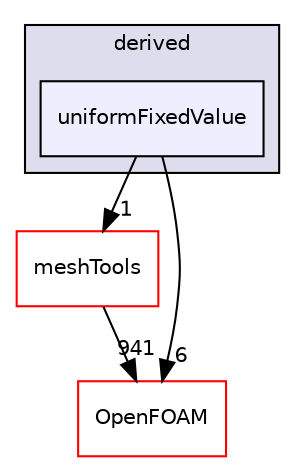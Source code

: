digraph "src/fvMotionSolver/pointPatchFields/derived/uniformFixedValue" {
  bgcolor=transparent;
  compound=true
  node [ fontsize="10", fontname="Helvetica"];
  edge [ labelfontsize="10", labelfontname="Helvetica"];
  subgraph clusterdir_afe439a792340c5c5371397d2612bb80 {
    graph [ bgcolor="#ddddee", pencolor="black", label="derived" fontname="Helvetica", fontsize="10", URL="dir_afe439a792340c5c5371397d2612bb80.html"]
  dir_5c15f6f854e748bf0d8eaaf79c262a00 [shape=box, label="uniformFixedValue", style="filled", fillcolor="#eeeeff", pencolor="black", URL="dir_5c15f6f854e748bf0d8eaaf79c262a00.html"];
  }
  dir_ae30ad0bef50cf391b24c614251bb9fd [shape=box label="meshTools" color="red" URL="dir_ae30ad0bef50cf391b24c614251bb9fd.html"];
  dir_c5473ff19b20e6ec4dfe5c310b3778a8 [shape=box label="OpenFOAM" color="red" URL="dir_c5473ff19b20e6ec4dfe5c310b3778a8.html"];
  dir_ae30ad0bef50cf391b24c614251bb9fd->dir_c5473ff19b20e6ec4dfe5c310b3778a8 [headlabel="941", labeldistance=1.5 headhref="dir_001949_002151.html"];
  dir_5c15f6f854e748bf0d8eaaf79c262a00->dir_ae30ad0bef50cf391b24c614251bb9fd [headlabel="1", labeldistance=1.5 headhref="dir_001438_001949.html"];
  dir_5c15f6f854e748bf0d8eaaf79c262a00->dir_c5473ff19b20e6ec4dfe5c310b3778a8 [headlabel="6", labeldistance=1.5 headhref="dir_001438_002151.html"];
}
